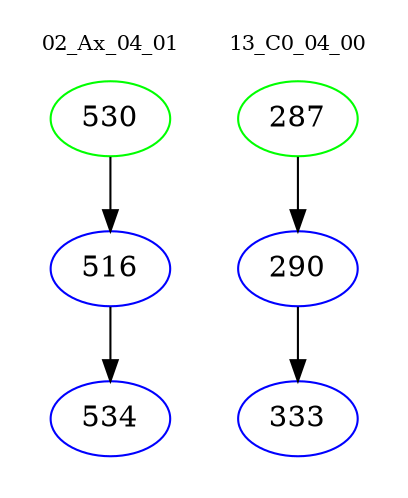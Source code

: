 digraph{
subgraph cluster_0 {
color = white
label = "02_Ax_04_01";
fontsize=10;
T0_530 [label="530", color="green"]
T0_530 -> T0_516 [color="black"]
T0_516 [label="516", color="blue"]
T0_516 -> T0_534 [color="black"]
T0_534 [label="534", color="blue"]
}
subgraph cluster_1 {
color = white
label = "13_C0_04_00";
fontsize=10;
T1_287 [label="287", color="green"]
T1_287 -> T1_290 [color="black"]
T1_290 [label="290", color="blue"]
T1_290 -> T1_333 [color="black"]
T1_333 [label="333", color="blue"]
}
}
